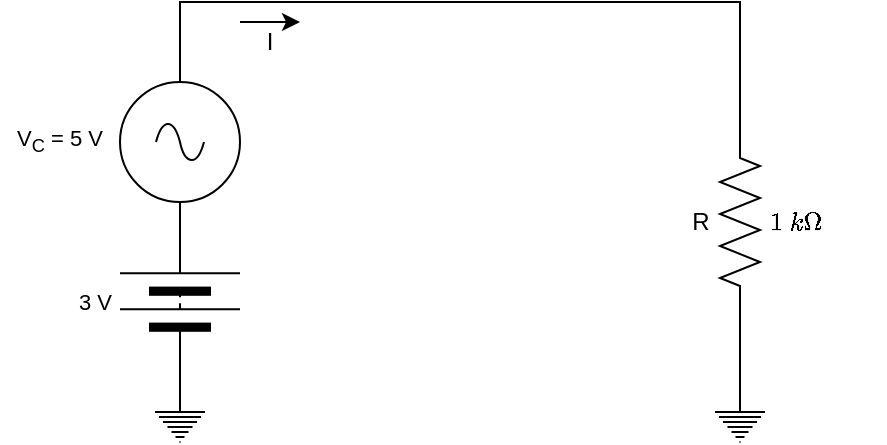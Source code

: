 <mxfile version="28.2.5">
  <diagram name="Page-1" id="FtqPRwKNyyrF7hTK9cLB">
    <mxGraphModel dx="648" dy="364" grid="1" gridSize="10" guides="1" tooltips="1" connect="1" arrows="1" fold="1" page="1" pageScale="1" pageWidth="827" pageHeight="1169" math="1" shadow="0">
      <root>
        <mxCell id="0" />
        <mxCell id="1" parent="0" />
        <mxCell id="8TD7Sc-Al0YVAq8Xacdx-16" value="3 V" style="text;html=1;align=right;verticalAlign=middle;whiteSpace=wrap;rounded=0;fontFamily=Helvetica;fontSize=11;fontColor=default;labelBackgroundColor=default;spacingLeft=0;spacingTop=0;spacingRight=2;convertToSvg=1;" parent="1" vertex="1">
          <mxGeometry x="70" y="190" width="60" height="20" as="geometry" />
        </mxCell>
        <mxCell id="AlH88vz9NlczsbfMKdag-6" value="V&lt;sub&gt;C&lt;/sub&gt; = 5 V" style="text;strokeColor=none;align=center;fillColor=none;html=1;verticalAlign=middle;whiteSpace=wrap;rounded=0;fontFamily=Helvetica;fontSize=11;fontColor=default;labelBackgroundColor=default;convertToSvg=1;" vertex="1" parent="1">
          <mxGeometry x="70" y="110" width="60" height="20" as="geometry" />
        </mxCell>
        <mxCell id="AlH88vz9NlczsbfMKdag-7" value="$$1\ k\Omega$$" style="text;strokeColor=none;align=left;fillColor=none;html=1;verticalAlign=middle;whiteSpace=wrap;rounded=0;fontFamily=Helvetica;fontSize=11;fontColor=default;labelBackgroundColor=default;" vertex="1" parent="1">
          <mxGeometry x="452.5" y="147.5" width="60" height="25" as="geometry" />
        </mxCell>
        <mxCell id="8TD7Sc-Al0YVAq8Xacdx-10" style="edgeStyle=orthogonalEdgeStyle;shape=connector;rounded=0;orthogonalLoop=1;jettySize=auto;html=1;exitX=0;exitY=0.5;exitDx=0;exitDy=0;strokeColor=default;align=center;verticalAlign=middle;fontFamily=Helvetica;fontSize=11;fontColor=default;labelBackgroundColor=default;endArrow=none;endFill=0;convertToSvg=1;" parent="1" source="8TD7Sc-Al0YVAq8Xacdx-1" edge="1">
          <mxGeometry relative="1" as="geometry">
            <mxPoint x="160" y="250" as="targetPoint" />
          </mxGeometry>
        </mxCell>
        <mxCell id="AlH88vz9NlczsbfMKdag-2" value="" style="edgeStyle=orthogonalEdgeStyle;rounded=0;orthogonalLoop=1;jettySize=auto;html=1;endArrow=none;endFill=0;" edge="1" parent="1" source="8TD7Sc-Al0YVAq8Xacdx-1" target="AlH88vz9NlczsbfMKdag-1">
          <mxGeometry relative="1" as="geometry" />
        </mxCell>
        <mxCell id="8TD7Sc-Al0YVAq8Xacdx-1" value="" style="pointerEvents=1;verticalLabelPosition=middle;shadow=0;dashed=0;align=center;html=1;verticalAlign=top;shape=mxgraph.electrical.miscellaneous.batteryStack;rotation=-90;horizontal=1;textDirection=vertical-lr;labelPosition=center;spacingRight=0;spacing=0;spacingTop=-3;spacingLeft=30;convertToSvg=1;" parent="1" vertex="1">
          <mxGeometry x="130" y="170" width="60" height="60" as="geometry" />
        </mxCell>
        <mxCell id="8TD7Sc-Al0YVAq8Xacdx-5" value="R" style="pointerEvents=1;verticalLabelPosition=top;shadow=0;dashed=0;align=center;html=1;verticalAlign=middle;shape=mxgraph.electrical.resistors.resistor_2;labelPosition=center;rotation=90;horizontal=0;convertToSvg=1;" parent="1" vertex="1">
          <mxGeometry x="390" y="150" width="100" height="20" as="geometry" />
        </mxCell>
        <mxCell id="8TD7Sc-Al0YVAq8Xacdx-11" value="" style="pointerEvents=1;verticalLabelPosition=bottom;shadow=0;dashed=0;align=center;html=1;verticalAlign=top;shape=mxgraph.electrical.signal_sources.protective_earth;fontFamily=Helvetica;fontSize=11;fontColor=default;labelBackgroundColor=default;convertToSvg=1;" parent="1" vertex="1">
          <mxGeometry x="147.5" y="250" width="25" height="20" as="geometry" />
        </mxCell>
        <mxCell id="AlH88vz9NlczsbfMKdag-3" value="" style="edgeStyle=orthogonalEdgeStyle;shape=connector;rounded=0;orthogonalLoop=1;jettySize=auto;html=1;strokeColor=default;align=center;verticalAlign=middle;fontFamily=Helvetica;fontSize=11;fontColor=default;labelBackgroundColor=default;endArrow=none;endFill=0;" edge="1" parent="1" source="8TD7Sc-Al0YVAq8Xacdx-12" target="8TD7Sc-Al0YVAq8Xacdx-5">
          <mxGeometry relative="1" as="geometry" />
        </mxCell>
        <mxCell id="8TD7Sc-Al0YVAq8Xacdx-12" value="" style="pointerEvents=1;verticalLabelPosition=bottom;shadow=0;dashed=0;align=center;html=1;verticalAlign=top;shape=mxgraph.electrical.signal_sources.protective_earth;fontFamily=Helvetica;fontSize=11;fontColor=default;labelBackgroundColor=default;convertToSvg=1;" parent="1" vertex="1">
          <mxGeometry x="427.5" y="250" width="25" height="20" as="geometry" />
        </mxCell>
        <mxCell id="cbDGkQWJuYwPWCHL0V61-1" value="" style="edgeStyle=none;orthogonalLoop=1;jettySize=auto;html=1;rounded=0;" parent="1" edge="1">
          <mxGeometry width="80" relative="1" as="geometry">
            <mxPoint x="190" y="60" as="sourcePoint" />
            <mxPoint x="220" y="60" as="targetPoint" />
            <Array as="points" />
          </mxGeometry>
        </mxCell>
        <mxCell id="cbDGkQWJuYwPWCHL0V61-2" value="I" style="text;strokeColor=none;align=center;fillColor=none;html=1;verticalAlign=middle;whiteSpace=wrap;rounded=0;convertToSvg=1;" parent="1" vertex="1">
          <mxGeometry x="190" y="60" width="30" height="20" as="geometry" />
        </mxCell>
        <mxCell id="AlH88vz9NlczsbfMKdag-1" value="" style="pointerEvents=1;verticalLabelPosition=bottom;shadow=0;dashed=0;align=center;html=1;verticalAlign=top;shape=mxgraph.electrical.signal_sources.source;aspect=fixed;points=[[0.5,0,0],[1,0.5,0],[0.5,1,0],[0,0.5,0]];elSignalType=ac;" vertex="1" parent="1">
          <mxGeometry x="130" y="90" width="60" height="60" as="geometry" />
        </mxCell>
        <mxCell id="AlH88vz9NlczsbfMKdag-5" style="edgeStyle=orthogonalEdgeStyle;shape=connector;rounded=0;orthogonalLoop=1;jettySize=auto;html=1;exitX=0;exitY=0.5;exitDx=0;exitDy=0;exitPerimeter=0;entryX=0.5;entryY=0;entryDx=0;entryDy=0;entryPerimeter=0;strokeColor=default;align=center;verticalAlign=middle;fontFamily=Helvetica;fontSize=11;fontColor=default;labelBackgroundColor=default;endArrow=none;endFill=0;" edge="1" parent="1" source="8TD7Sc-Al0YVAq8Xacdx-5" target="AlH88vz9NlczsbfMKdag-1">
          <mxGeometry relative="1" as="geometry">
            <Array as="points">
              <mxPoint x="440" y="50" />
              <mxPoint x="160" y="50" />
            </Array>
          </mxGeometry>
        </mxCell>
      </root>
    </mxGraphModel>
  </diagram>
</mxfile>
